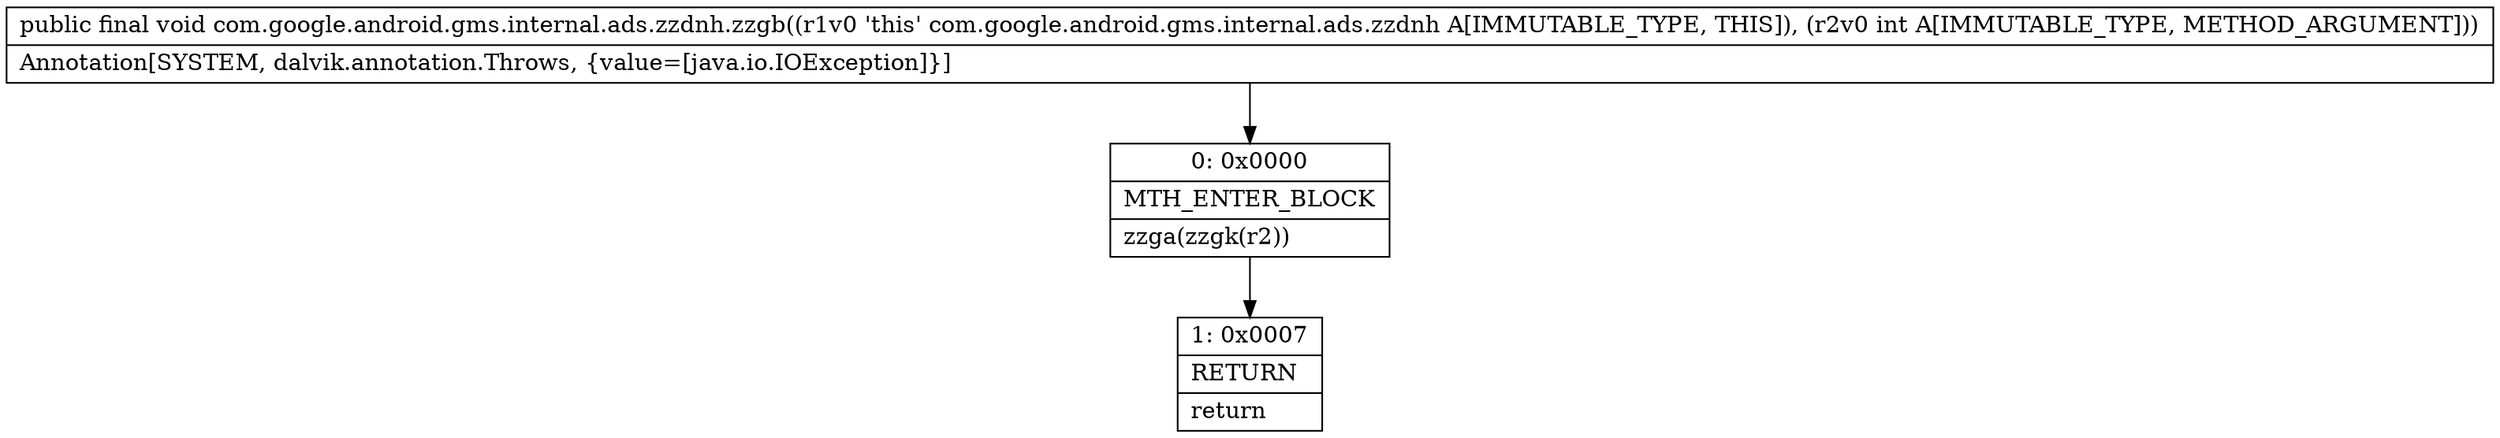 digraph "CFG forcom.google.android.gms.internal.ads.zzdnh.zzgb(I)V" {
Node_0 [shape=record,label="{0\:\ 0x0000|MTH_ENTER_BLOCK\l|zzga(zzgk(r2))\l}"];
Node_1 [shape=record,label="{1\:\ 0x0007|RETURN\l|return\l}"];
MethodNode[shape=record,label="{public final void com.google.android.gms.internal.ads.zzdnh.zzgb((r1v0 'this' com.google.android.gms.internal.ads.zzdnh A[IMMUTABLE_TYPE, THIS]), (r2v0 int A[IMMUTABLE_TYPE, METHOD_ARGUMENT]))  | Annotation[SYSTEM, dalvik.annotation.Throws, \{value=[java.io.IOException]\}]\l}"];
MethodNode -> Node_0;
Node_0 -> Node_1;
}

